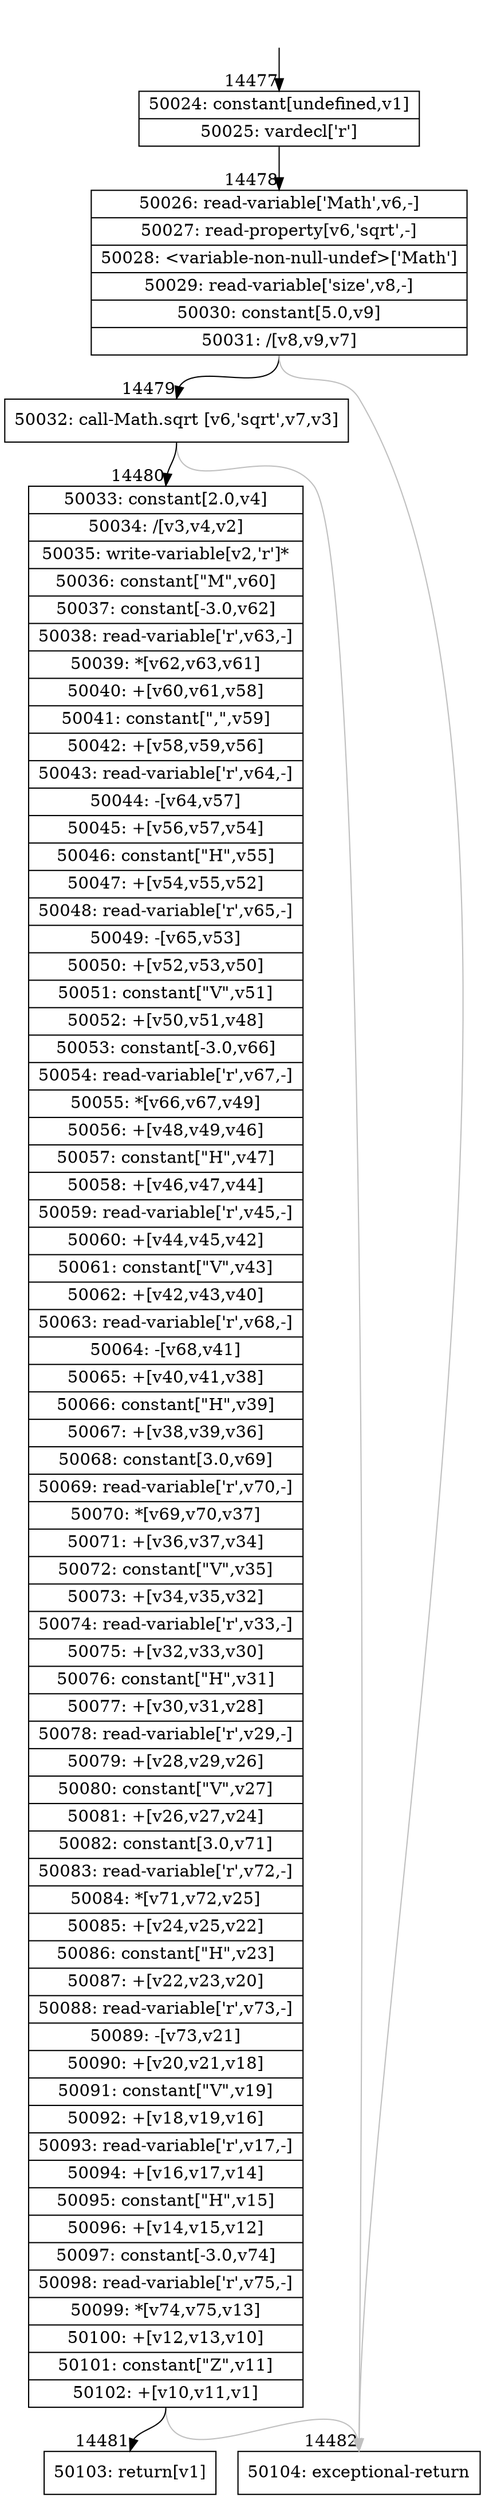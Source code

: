 digraph {
rankdir="TD"
BB_entry1345[shape=none,label=""];
BB_entry1345 -> BB14477 [tailport=s, headport=n, headlabel="    14477"]
BB14477 [shape=record label="{50024: constant[undefined,v1]|50025: vardecl['r']}" ] 
BB14477 -> BB14478 [tailport=s, headport=n, headlabel="      14478"]
BB14478 [shape=record label="{50026: read-variable['Math',v6,-]|50027: read-property[v6,'sqrt',-]|50028: \<variable-non-null-undef\>['Math']|50029: read-variable['size',v8,-]|50030: constant[5.0,v9]|50031: /[v8,v9,v7]}" ] 
BB14478 -> BB14479 [tailport=s, headport=n, headlabel="      14479"]
BB14478 -> BB14482 [tailport=s, headport=n, color=gray, headlabel="      14482"]
BB14479 [shape=record label="{50032: call-Math.sqrt [v6,'sqrt',v7,v3]}" ] 
BB14479 -> BB14480 [tailport=s, headport=n, headlabel="      14480"]
BB14479 -> BB14482 [tailport=s, headport=n, color=gray]
BB14480 [shape=record label="{50033: constant[2.0,v4]|50034: /[v3,v4,v2]|50035: write-variable[v2,'r']*|50036: constant[\"M\",v60]|50037: constant[-3.0,v62]|50038: read-variable['r',v63,-]|50039: *[v62,v63,v61]|50040: +[v60,v61,v58]|50041: constant[\",\",v59]|50042: +[v58,v59,v56]|50043: read-variable['r',v64,-]|50044: -[v64,v57]|50045: +[v56,v57,v54]|50046: constant[\"H\",v55]|50047: +[v54,v55,v52]|50048: read-variable['r',v65,-]|50049: -[v65,v53]|50050: +[v52,v53,v50]|50051: constant[\"V\",v51]|50052: +[v50,v51,v48]|50053: constant[-3.0,v66]|50054: read-variable['r',v67,-]|50055: *[v66,v67,v49]|50056: +[v48,v49,v46]|50057: constant[\"H\",v47]|50058: +[v46,v47,v44]|50059: read-variable['r',v45,-]|50060: +[v44,v45,v42]|50061: constant[\"V\",v43]|50062: +[v42,v43,v40]|50063: read-variable['r',v68,-]|50064: -[v68,v41]|50065: +[v40,v41,v38]|50066: constant[\"H\",v39]|50067: +[v38,v39,v36]|50068: constant[3.0,v69]|50069: read-variable['r',v70,-]|50070: *[v69,v70,v37]|50071: +[v36,v37,v34]|50072: constant[\"V\",v35]|50073: +[v34,v35,v32]|50074: read-variable['r',v33,-]|50075: +[v32,v33,v30]|50076: constant[\"H\",v31]|50077: +[v30,v31,v28]|50078: read-variable['r',v29,-]|50079: +[v28,v29,v26]|50080: constant[\"V\",v27]|50081: +[v26,v27,v24]|50082: constant[3.0,v71]|50083: read-variable['r',v72,-]|50084: *[v71,v72,v25]|50085: +[v24,v25,v22]|50086: constant[\"H\",v23]|50087: +[v22,v23,v20]|50088: read-variable['r',v73,-]|50089: -[v73,v21]|50090: +[v20,v21,v18]|50091: constant[\"V\",v19]|50092: +[v18,v19,v16]|50093: read-variable['r',v17,-]|50094: +[v16,v17,v14]|50095: constant[\"H\",v15]|50096: +[v14,v15,v12]|50097: constant[-3.0,v74]|50098: read-variable['r',v75,-]|50099: *[v74,v75,v13]|50100: +[v12,v13,v10]|50101: constant[\"Z\",v11]|50102: +[v10,v11,v1]}" ] 
BB14480 -> BB14481 [tailport=s, headport=n, headlabel="      14481"]
BB14480 -> BB14482 [tailport=s, headport=n, color=gray]
BB14481 [shape=record label="{50103: return[v1]}" ] 
BB14482 [shape=record label="{50104: exceptional-return}" ] 
//#$~ 8571
}
